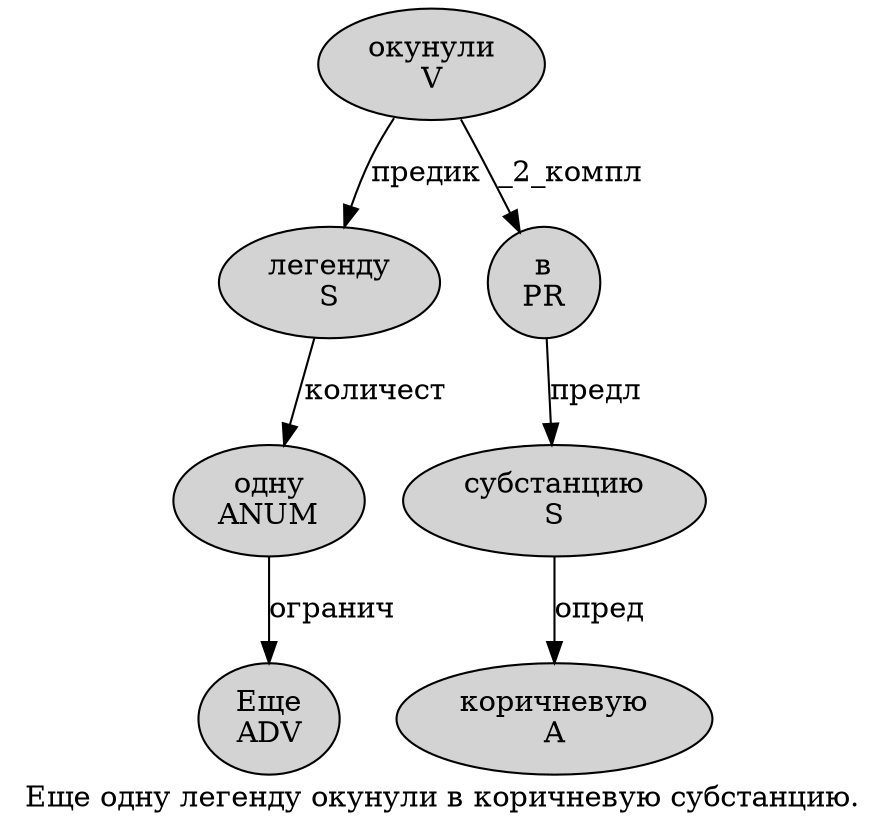 digraph SENTENCE_4696 {
	graph [label="Еще одну легенду окунули в коричневую субстанцию."]
	node [style=filled]
		0 [label="Еще
ADV" color="" fillcolor=lightgray penwidth=1 shape=ellipse]
		1 [label="одну
ANUM" color="" fillcolor=lightgray penwidth=1 shape=ellipse]
		2 [label="легенду
S" color="" fillcolor=lightgray penwidth=1 shape=ellipse]
		3 [label="окунули
V" color="" fillcolor=lightgray penwidth=1 shape=ellipse]
		4 [label="в
PR" color="" fillcolor=lightgray penwidth=1 shape=ellipse]
		5 [label="коричневую
A" color="" fillcolor=lightgray penwidth=1 shape=ellipse]
		6 [label="субстанцию
S" color="" fillcolor=lightgray penwidth=1 shape=ellipse]
			2 -> 1 [label="количест"]
			4 -> 6 [label="предл"]
			1 -> 0 [label="огранич"]
			3 -> 2 [label="предик"]
			3 -> 4 [label="_2_компл"]
			6 -> 5 [label="опред"]
}